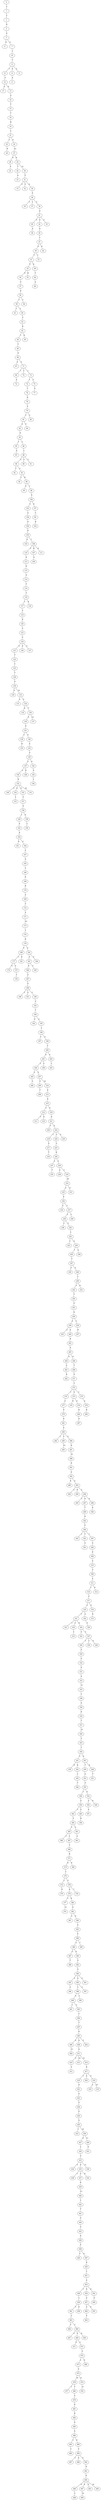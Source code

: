 graph G {
    "0" -- "1" [label="1"];
    "1" -- "3" [label="1"];
    "3" -- "2" [label="6"];
    "2" -- "5" [label="2"];
    "5" -- "4" [label="4"];
    "5" -- "7" [label="4"];
    "7" -- "10" [label="1"];
    "10" -- "9" [label="7"];
    "9" -- "12" [label="1"];
    "9" -- "8" [label="2"];
    "9" -- "11" [label="2"];
    "12" -- "14" [label="3"];
    "14" -- "17" [label="2"];
    "8" -- "6" [label="4"];
    "14" -- "13" [label="6"];
    "13" -- "16" [label="2"];
    "16" -- "15" [label="7"];
    "15" -- "18" [label="7"];
    "18" -- "19" [label="8"];
    "19" -- "21" [label="1"];
    "21" -- "22" [label="1"];
    "21" -- "24" [label="4"];
    "22" -- "20" [label="9"];
    "24" -- "27" [label="12"];
    "27" -- "28" [label="9"];
    "28" -- "25" [label="5"];
    "27" -- "29" [label="9"];
    "29" -- "26" [label="7"];
    "26" -- "23" [label="4"];
    "29" -- "30" [label="12"];
    "30" -- "31" [label="5"];
    "31" -- "33" [label="2"];
    "31" -- "32" [label="3"];
    "31" -- "34" [label="6"];
    "34" -- "36" [label="5"];
    "36" -- "35" [label="1"];
    "36" -- "37" [label="1"];
    "36" -- "39" [label="5"];
    "39" -- "41" [label="2"];
    "41" -- "40" [label="2"];
    "41" -- "42" [label="2"];
    "41" -- "43" [label="2"];
    "40" -- "38" [label="2"];
    "42" -- "45" [label="4"];
    "45" -- "47" [label="1"];
    "47" -- "50" [label="4"];
    "47" -- "44" [label="6"];
    "50" -- "51" [label="7"];
    "51" -- "52" [label="5"];
    "52" -- "54" [label="4"];
    "54" -- "57" [label="3"];
    "57" -- "56" [label="4"];
    "56" -- "59" [label="1"];
    "59" -- "61" [label="1"];
    "56" -- "58" [label="3"];
    "59" -- "60" [label="3"];
    "60" -- "63" [label="3"];
    "51" -- "49" [label="6"];
    "50" -- "53" [label="7"];
    "49" -- "46" [label="7"];
    "46" -- "48" [label="2"];
    "63" -- "62" [label="8"];
    "62" -- "64" [label="1"];
    "64" -- "66" [label="1"];
    "66" -- "68" [label="4"];
    "68" -- "67" [label="2"];
    "68" -- "71" [label="2"];
    "71" -- "69" [label="1"];
    "71" -- "70" [label="1"];
    "71" -- "73" [label="1"];
    "73" -- "74" [label="1"];
    "69" -- "72" [label="2"];
    "73" -- "75" [label="3"];
    "75" -- "77" [label="5"];
    "74" -- "76" [label="7"];
    "76" -- "78" [label="6"];
    "78" -- "79" [label="2"];
    "79" -- "81" [label="1"];
    "81" -- "82" [label="2"];
    "79" -- "80" [label="3"];
    "82" -- "83" [label="4"];
    "83" -- "85" [label="1"];
    "83" -- "86" [label="1"];
    "86" -- "88" [label="1"];
    "88" -- "90" [label="2"];
    "90" -- "92" [label="1"];
    "90" -- "93" [label="2"];
    "93" -- "94" [label="1"];
    "88" -- "89" [label="3"];
    "88" -- "91" [label="5"];
    "81" -- "84" [label="5"];
    "85" -- "87" [label="5"];
    "52" -- "55" [label="8"];
    "62" -- "65" [label="8"];
    "93" -- "96" [label="8"];
    "96" -- "95" [label="5"];
    "96" -- "98" [label="7"];
    "98" -- "100" [label="5"];
    "100" -- "101" [label="1"];
    "101" -- "104" [label="2"];
    "100" -- "97" [label="4"];
    "97" -- "99" [label="1"];
    "104" -- "106" [label="4"];
    "99" -- "102" [label="8"];
    "106" -- "105" [label="9"];
    "105" -- "103" [label="4"];
    "105" -- "108" [label="7"];
    "108" -- "110" [label="5"];
    "110" -- "113" [label="6"];
    "113" -- "115" [label="6"];
    "115" -- "112" [label="2"];
    "112" -- "114" [label="3"];
    "114" -- "116" [label="1"];
    "116" -- "117" [label="1"];
    "117" -- "119" [label="3"];
    "108" -- "107" [label="8"];
    "107" -- "109" [label="4"];
    "116" -- "118" [label="8"];
    "108" -- "111" [label="9"];
    "119" -- "120" [label="9"];
    "120" -- "123" [label="3"];
    "123" -- "124" [label="2"];
    "124" -- "121" [label="5"];
    "124" -- "126" [label="5"];
    "124" -- "127" [label="5"];
    "121" -- "122" [label="7"];
    "122" -- "125" [label="1"];
    "125" -- "128" [label="7"];
    "128" -- "130" [label="5"];
    "130" -- "129" [label="4"];
    "130" -- "133" [label="10"];
    "133" -- "131" [label="4"];
    "133" -- "134" [label="5"];
    "134" -- "132" [label="6"];
    "134" -- "136" [label="7"];
    "136" -- "139" [label="4"];
    "139" -- "141" [label="5"];
    "141" -- "138" [label="1"];
    "141" -- "140" [label="5"];
    "140" -- "143" [label="5"];
    "143" -- "145" [label="3"];
    "145" -- "147" [label="2"];
    "147" -- "150" [label="2"];
    "145" -- "142" [label="4"];
    "142" -- "144" [label="5"];
    "144" -- "146" [label="1"];
    "147" -- "148" [label="6"];
    "138" -- "135" [label="8"];
    "150" -- "152" [label="8"];
    "152" -- "149" [label="2"];
    "152" -- "154" [label="4"];
    "154" -- "153" [label="1"];
    "152" -- "155" [label="4"];
    "155" -- "157" [label="3"];
    "157" -- "158" [label="2"];
    "158" -- "160" [label="1"];
    "160" -- "163" [label="5"];
    "163" -- "162" [label="4"];
    "162" -- "161" [label="4"];
    "162" -- "164" [label="4"];
    "164" -- "167" [label="2"];
    "167" -- "165" [label="5"];
    "165" -- "166" [label="1"];
    "166" -- "168" [label="6"];
    "168" -- "170" [label="8"];
    "170" -- "169" [label="2"];
    "169" -- "172" [label="3"];
    "172" -- "171" [label="2"];
    "158" -- "156" [label="9"];
    "156" -- "159" [label="1"];
    "152" -- "151" [label="10"];
    "171" -- "173" [label="10"];
    "173" -- "176" [label="1"];
    "176" -- "179" [label="8"];
    "179" -- "180" [label="5"];
    "180" -- "177" [label="1"];
    "180" -- "181" [label="4"];
    "177" -- "174" [label="4"];
    "179" -- "182" [label="5"];
    "182" -- "183" [label="3"];
    "182" -- "184" [label="4"];
    "183" -- "186" [label="4"];
    "186" -- "187" [label="2"];
    "177" -- "175" [label="5"];
    "175" -- "178" [label="1"];
    "183" -- "185" [label="5"];
    "187" -- "188" [label="5"];
    "188" -- "189" [label="2"];
    "188" -- "191" [label="2"];
    "188" -- "190" [label="3"];
    "190" -- "193" [label="3"];
    "193" -- "194" [label="7"];
    "194" -- "192" [label="2"];
    "194" -- "195" [label="2"];
    "195" -- "196" [label="1"];
    "196" -- "197" [label="1"];
    "196" -- "199" [label="4"];
    "199" -- "200" [label="3"];
    "200" -- "201" [label="4"];
    "201" -- "204" [label="2"];
    "204" -- "205" [label="2"];
    "201" -- "198" [label="3"];
    "205" -- "206" [label="3"];
    "200" -- "202" [label="4"];
    "202" -- "203" [label="1"];
    "204" -- "207" [label="5"];
    "207" -- "209" [label="5"];
    "209" -- "208" [label="7"];
    "207" -- "210" [label="10"];
    "210" -- "213" [label="4"];
    "213" -- "215" [label="4"];
    "215" -- "212" [label="3"];
    "212" -- "211" [label="3"];
    "215" -- "218" [label="4"];
    "212" -- "214" [label="4"];
    "218" -- "221" [label="6"];
    "221" -- "224" [label="3"];
    "221" -- "222" [label="4"];
    "222" -- "219" [label="3"];
    "222" -- "220" [label="3"];
    "220" -- "223" [label="3"];
    "222" -- "225" [label="5"];
    "219" -- "217" [label="5"];
    "217" -- "216" [label="7"];
    "223" -- "226" [label="8"];
    "226" -- "227" [label="2"];
    "226" -- "229" [label="5"];
    "229" -- "228" [label="2"];
    "229" -- "232" [label="3"];
    "227" -- "230" [label="7"];
    "232" -- "233" [label="10"];
    "233" -- "235" [label="2"];
    "235" -- "236" [label="4"];
    "236" -- "234" [label="2"];
    "236" -- "237" [label="3"];
    "237" -- "239" [label="2"];
    "239" -- "238" [label="1"];
    "237" -- "240" [label="3"];
    "239" -- "242" [label="5"];
    "242" -- "243" [label="1"];
    "243" -- "241" [label="1"];
    "243" -- "245" [label="4"];
    "245" -- "244" [label="1"];
    "245" -- "248" [label="2"];
    "244" -- "247" [label="7"];
    "247" -- "250" [label="2"];
    "247" -- "246" [label="4"];
    "246" -- "249" [label="1"];
    "249" -- "252" [label="3"];
    "249" -- "251" [label="6"];
    "252" -- "254" [label="7"];
    "254" -- "253" [label="5"];
    "253" -- "256" [label="6"];
    "256" -- "258" [label="2"];
    "258" -- "255" [label="2"];
    "256" -- "259" [label="3"];
    "258" -- "260" [label="4"];
    "260" -- "263" [label="8"];
    "263" -- "265" [label="4"];
    "259" -- "257" [label="9"];
    "265" -- "264" [label="11"];
    "264" -- "261" [label="2"];
    "261" -- "262" [label="6"];
    "233" -- "231" [label="11"];
    "136" -- "137" [label="12"];
    "265" -- "266" [label="13"];
    "266" -- "268" [label="7"];
    "268" -- "271" [label="4"];
    "271" -- "272" [label="1"];
    "272" -- "274" [label="1"];
    "272" -- "273" [label="2"];
    "274" -- "277" [label="2"];
    "272" -- "275" [label="3"];
    "273" -- "276" [label="4"];
    "273" -- "270" [label="4"];
    "275" -- "278" [label="4"];
    "277" -- "279" [label="5"];
    "279" -- "281" [label="4"];
    "281" -- "284" [label="4"];
    "284" -- "282" [label="1"];
    "284" -- "285" [label="3"];
    "284" -- "286" [label="5"];
    "286" -- "287" [label="8"];
    "270" -- "269" [label="8"];
    "269" -- "267" [label="4"];
    "278" -- "280" [label="8"];
    "285" -- "283" [label="10"];
    "287" -- "288" [label="12"];
    "288" -- "291" [label="9"];
    "291" -- "292" [label="2"];
    "292" -- "289" [label="4"];
    "292" -- "293" [label="4"];
    "293" -- "294" [label="2"];
    "293" -- "290" [label="4"];
    "293" -- "296" [label="5"];
    "296" -- "295" [label="3"];
    "296" -- "297" [label="4"];
    "296" -- "298" [label="4"];
    "298" -- "300" [label="6"];
    "297" -- "299" [label="7"];
    "299" -- "302" [label="6"];
    "302" -- "304" [label="5"];
    "304" -- "305" [label="1"];
    "304" -- "303" [label="7"];
    "303" -- "301" [label="3"];
    "304" -- "307" [label="7"];
    "307" -- "306" [label="3"];
    "306" -- "309" [label="4"];
    "309" -- "310" [label="2"];
    "310" -- "308" [label="3"];
    "308" -- "311" [label="2"];
    "311" -- "314" [label="1"];
    "314" -- "317" [label="3"];
    "317" -- "319" [label="3"];
    "319" -- "321" [label="3"];
    "321" -- "323" [label="1"];
    "319" -- "322" [label="3"];
    "321" -- "318" [label="3"];
    "318" -- "315" [label="1"];
    "317" -- "316" [label="4"];
    "322" -- "320" [label="5"];
    "321" -- "324" [label="8"];
    "324" -- "325" [label="3"];
    "324" -- "327" [label="5"];
    "327" -- "326" [label="1"];
    "327" -- "330" [label="1"];
    "327" -- "328" [label="4"];
    "326" -- "329" [label="5"];
    "329" -- "332" [label="2"];
    "332" -- "331" [label="4"];
    "331" -- "333" [label="4"];
    "316" -- "313" [label="9"];
    "311" -- "312" [label="9"];
    "333" -- "335" [label="11"];
    "335" -- "338" [label="1"];
    "338" -- "336" [label="2"];
    "336" -- "334" [label="6"];
    "334" -- "337" [label="7"];
    "337" -- "340" [label="15"];
    "340" -- "343" [label="3"];
    "343" -- "344" [label="1"];
    "344" -- "341" [label="3"];
    "341" -- "339" [label="6"];
    "341" -- "342" [label="6"];
    "342" -- "345" [label="1"];
    "345" -- "346" [label="7"];
    "344" -- "347" [label="9"];
    "347" -- "350" [label="7"];
    "350" -- "353" [label="2"];
    "353" -- "355" [label="3"];
    "355" -- "356" [label="1"];
    "356" -- "359" [label="2"];
    "359" -- "362" [label="3"];
    "362" -- "364" [label="3"];
    "364" -- "365" [label="3"];
    "365" -- "366" [label="1"];
    "365" -- "367" [label="1"];
    "367" -- "368" [label="1"];
    "355" -- "352" [label="4"];
    "352" -- "354" [label="2"];
    "359" -- "360" [label="4"];
    "354" -- "357" [label="4"];
    "364" -- "361" [label="5"];
    "361" -- "363" [label="2"];
    "352" -- "349" [label="6"];
    "360" -- "358" [label="8"];
    "368" -- "371" [label="8"];
    "371" -- "373" [label="4"];
    "373" -- "375" [label="1"];
    "375" -- "372" [label="1"];
    "375" -- "378" [label="5"];
    "371" -- "369" [label="6"];
    "378" -- "379" [label="6"];
    "379" -- "377" [label="3"];
    "378" -- "376" [label="7"];
    "379" -- "380" [label="8"];
    "380" -- "382" [label="2"];
    "382" -- "381" [label="3"];
    "347" -- "348" [label="8"];
    "348" -- "351" [label="7"];
    "372" -- "370" [label="9"];
    "382" -- "384" [label="9"];
    "384" -- "383" [label="2"];
    "383" -- "386" [label="5"];
    "386" -- "389" [label="3"];
    "389" -- "387" [label="3"];
    "389" -- "390" [label="6"];
    "390" -- "392" [label="5"];
    "392" -- "394" [label="5"];
    "394" -- "393" [label="2"];
    "394" -- "395" [label="2"];
    "395" -- "398" [label="1"];
    "393" -- "396" [label="3"];
    "395" -- "397" [label="3"];
    "394" -- "391" [label="5"];
    "398" -- "400" [label="5"];
    "400" -- "401" [label="1"];
    "400" -- "403" [label="2"];
    "403" -- "404" [label="1"];
    "398" -- "399" [label="7"];
    "386" -- "385" [label="7"];
    "404" -- "407" [label="7"];
    "407" -- "405" [label="6"];
    "405" -- "406" [label="4"];
    "405" -- "408" [label="4"];
    "408" -- "411" [label="4"];
    "405" -- "402" [label="5"];
    "411" -- "410" [label="5"];
    "410" -- "412" [label="3"];
    "387" -- "388" [label="7"];
    "411" -- "413" [label="10"];
    "377" -- "374" [label="11"];
    "411" -- "414" [label="13"];
    "414" -- "417" [label="6"];
    "417" -- "419" [label="1"];
    "417" -- "420" [label="2"];
    "419" -- "421" [label="4"];
    "421" -- "423" [label="2"];
    "417" -- "418" [label="5"];
    "418" -- "416" [label="2"];
    "423" -- "426" [label="5"];
    "426" -- "424" [label="5"];
    "424" -- "425" [label="2"];
    "425" -- "422" [label="1"];
    "425" -- "428" [label="10"];
    "428" -- "427" [label="4"];
    "427" -- "430" [label="1"];
    "430" -- "433" [label="3"];
    "433" -- "434" [label="2"];
    "433" -- "435" [label="4"];
    "435" -- "438" [label="1"];
    "435" -- "437" [label="2"];
    "435" -- "432" [label="8"];
    "437" -- "439" [label="9"];
    "418" -- "415" [label="10"];
    "433" -- "436" [label="11"];
    "428" -- "429" [label="11"];
    "429" -- "431" [label="5"];
    "439" -- "440" [label="13"];
    "440" -- "442" [label="1"];
    "442" -- "441" [label="7"];
    "441" -- "444" [label="3"];
    "444" -- "443" [label="3"];
    "443" -- "446" [label="4"];
    "446" -- "448" [label="5"];
    "448" -- "445" [label="3"];
    "448" -- "447" [label="6"];
    "447" -- "450" [label="8"];
    "450" -- "451" [label="1"];
    "451" -- "453" [label="2"];
    "453" -- "456" [label="1"];
    "456" -- "459" [label="1"];
    "459" -- "461" [label="2"];
    "461" -- "463" [label="1"];
    "463" -- "464" [label="3"];
    "463" -- "466" [label="3"];
    "453" -- "454" [label="4"];
    "454" -- "457" [label="2"];
    "457" -- "460" [label="2"];
    "459" -- "458" [label="4"];
    "460" -- "462" [label="5"];
    "466" -- "467" [label="5"];
    "466" -- "469" [label="5"];
    "469" -- "471" [label="5"];
    "469" -- "472" [label="5"];
    "472" -- "470" [label="3"];
    "470" -- "473" [label="2"];
    "473" -- "475" [label="3"];
    "457" -- "455" [label="6"];
    "453" -- "452" [label="6"];
    "452" -- "449" [label="5"];
    "466" -- "465" [label="8"];
    "470" -- "468" [label="9"];
    "475" -- "478" [label="10"];
    "478" -- "477" [label="1"];
    "478" -- "480" [label="7"];
    "480" -- "479" [label="3"];
    "479" -- "481" [label="9"];
    "481" -- "482" [label="8"];
    "482" -- "485" [label="4"];
    "485" -- "486" [label="5"];
    "486" -- "483" [label="1"];
    "483" -- "484" [label="1"];
    "486" -- "489" [label="6"];
    "489" -- "490" [label="2"];
    "490" -- "487" [label="1"];
    "490" -- "488" [label="2"];
    "490" -- "492" [label="4"];
    "492" -- "491" [label="9"];
    "491" -- "494" [label="6"];
    "494" -- "496" [label="4"];
    "496" -- "498" [label="1"];
    "494" -- "497" [label="4"];
    "494" -- "493" [label="9"];
    "494" -- "495" [label="10"];
    "475" -- "474" [label="11"];
    "474" -- "476" [label="11"];
    "406" -- "409" [label="13"];
    "497" -- "499" [label="14"];
}
